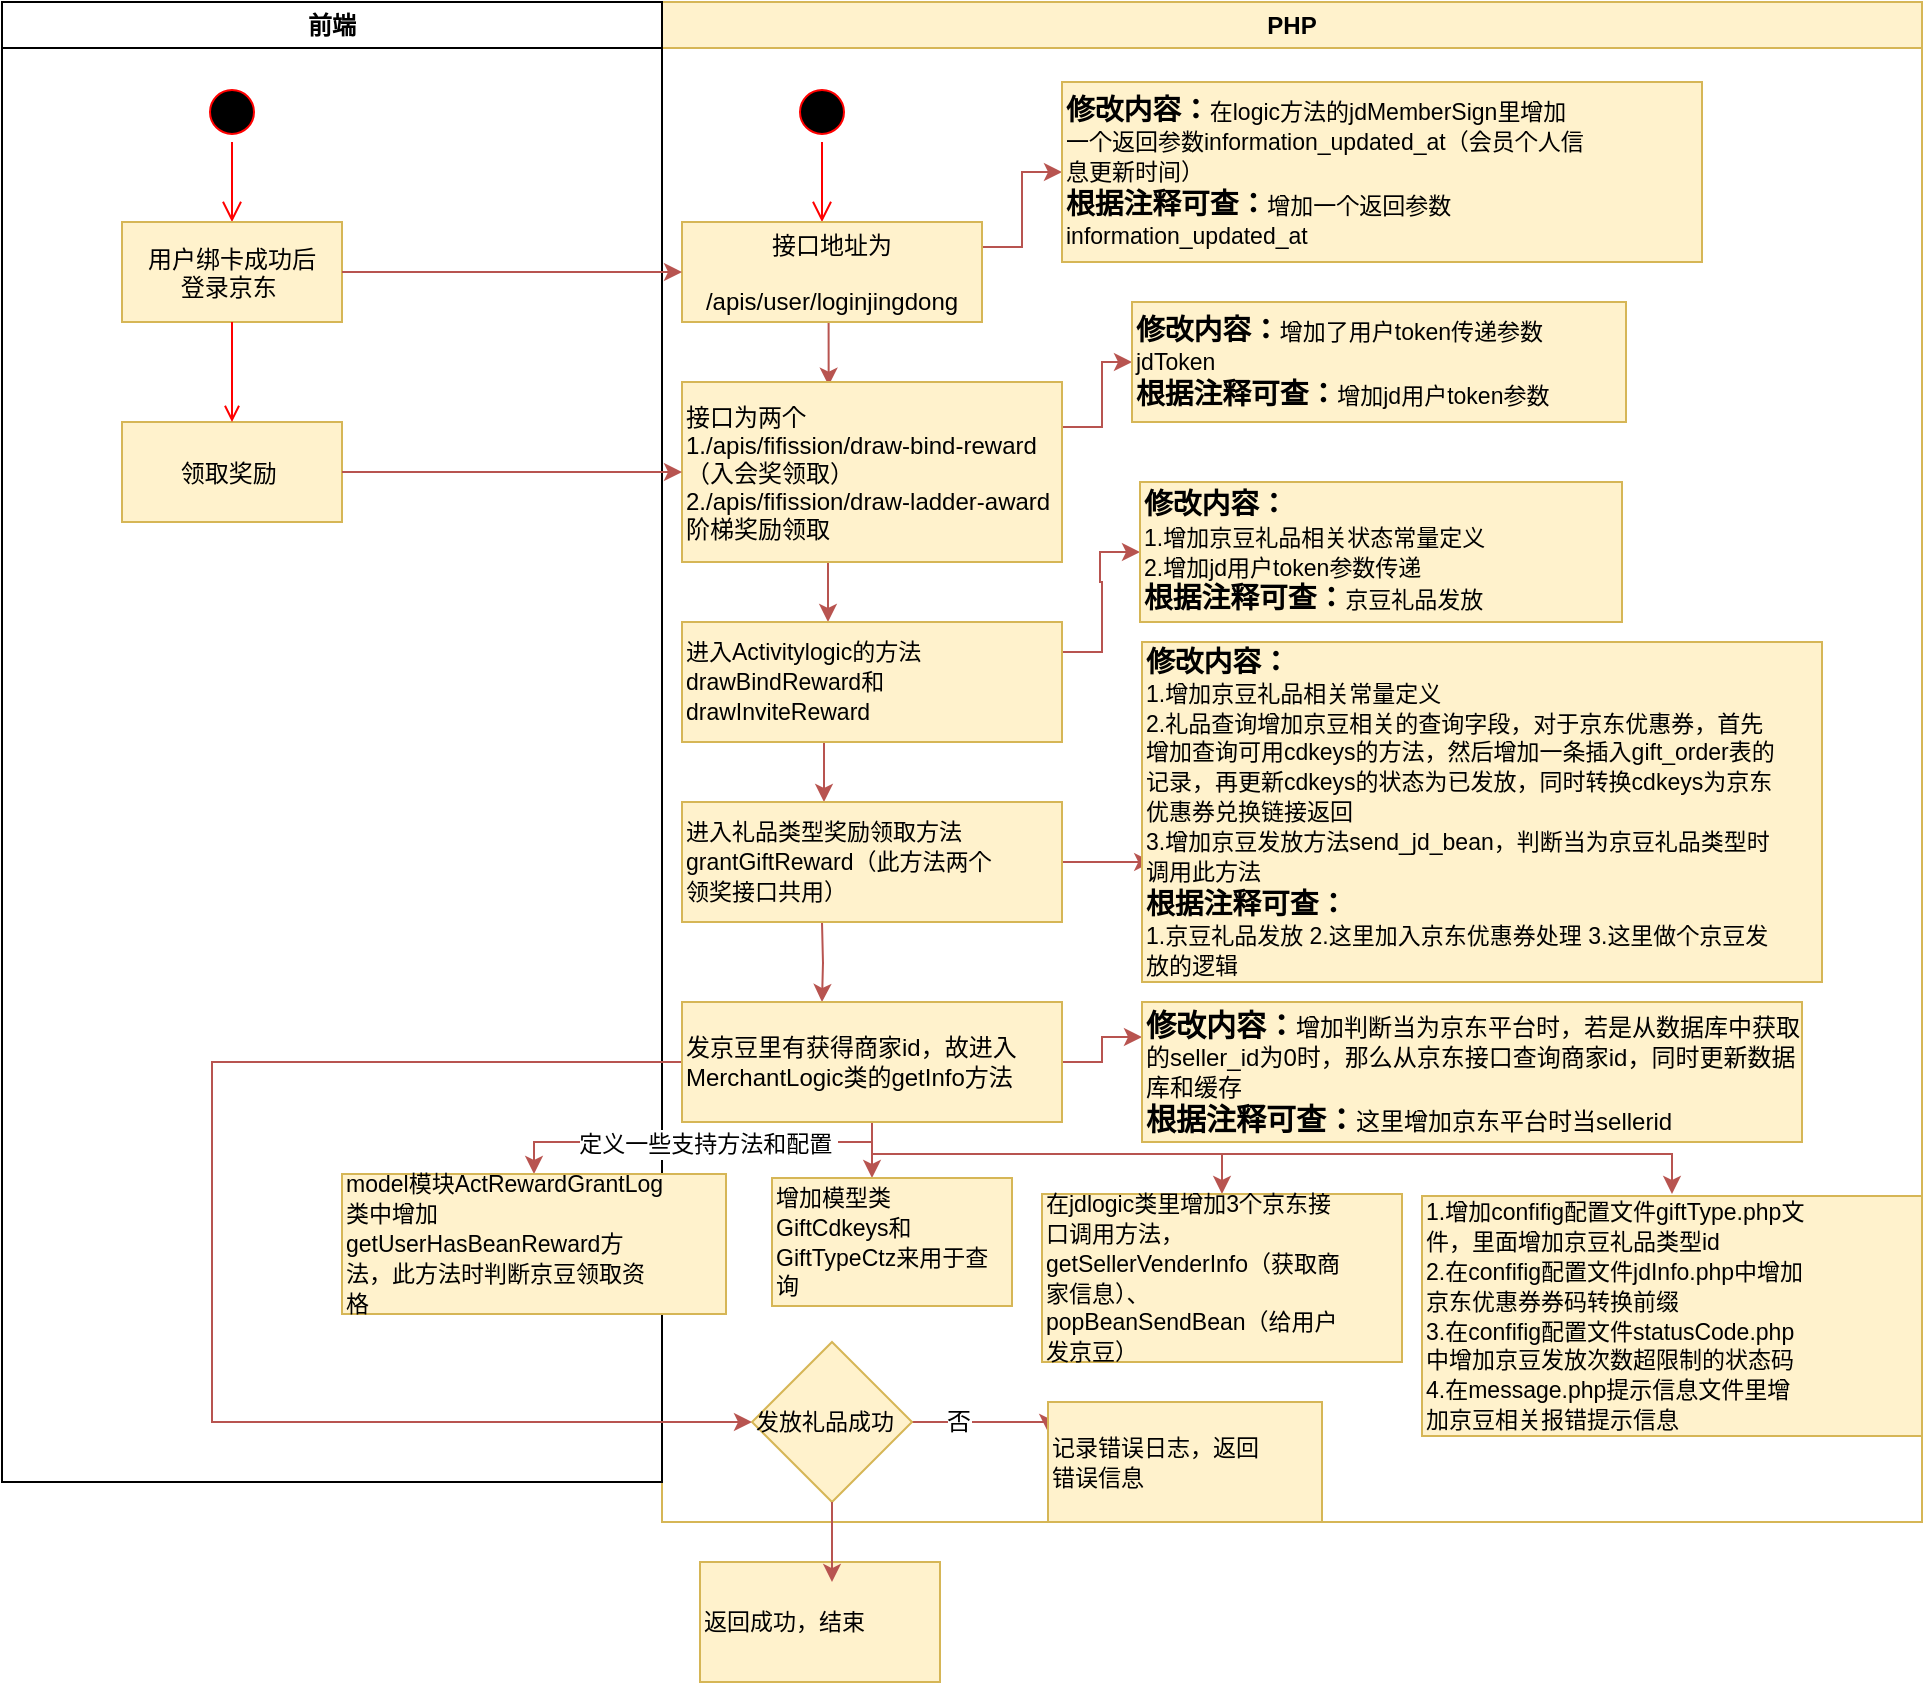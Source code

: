 <mxfile version="12.2.6" type="github" pages="1">
  <diagram name="Page-1" id="e7e014a7-5840-1c2e-5031-d8a46d1fe8dd">
    <mxGraphModel dx="1024" dy="534" grid="1" gridSize="10" guides="1" tooltips="1" connect="1" arrows="1" fold="1" page="1" pageScale="1" pageWidth="1169" pageHeight="826" background="#ffffff" math="0" shadow="0">
      <root>
        <mxCell id="0"/>
        <mxCell id="1" parent="0"/>
        <mxCell id="3" value="PHP" style="swimlane;whiteSpace=wrap;startSize=23;fillColor=#fff2cc;strokeColor=#d6b656;" parent="1" vertex="1">
          <mxGeometry x="445" y="60" width="630" height="760" as="geometry"/>
        </mxCell>
        <mxCell id="13" value="" style="ellipse;shape=startState;fillColor=#000000;strokeColor=#ff0000;" parent="3" vertex="1">
          <mxGeometry x="65" y="40" width="30" height="30" as="geometry"/>
        </mxCell>
        <mxCell id="14" value="" style="edgeStyle=elbowEdgeStyle;elbow=horizontal;verticalAlign=bottom;endArrow=open;endSize=8;strokeColor=#FF0000;endFill=1;rounded=0" parent="3" source="13" target="15" edge="1">
          <mxGeometry x="40" y="20" as="geometry">
            <mxPoint x="55" y="90" as="targetPoint"/>
          </mxGeometry>
        </mxCell>
        <mxCell id="b-QFcm2JvLzsRYaDSQOh-45" style="edgeStyle=orthogonalEdgeStyle;rounded=0;orthogonalLoop=1;jettySize=auto;html=1;exitX=1;exitY=0.25;exitDx=0;exitDy=0;entryX=0;entryY=0.5;entryDx=0;entryDy=0;fillColor=#f8cecc;strokeColor=#b85450;" edge="1" parent="3" source="15" target="b-QFcm2JvLzsRYaDSQOh-43">
          <mxGeometry relative="1" as="geometry"/>
        </mxCell>
        <mxCell id="b-QFcm2JvLzsRYaDSQOh-48" style="edgeStyle=orthogonalEdgeStyle;rounded=0;orthogonalLoop=1;jettySize=auto;html=1;exitX=0.5;exitY=1;exitDx=0;exitDy=0;entryX=0.386;entryY=0.02;entryDx=0;entryDy=0;entryPerimeter=0;fillColor=#f8cecc;strokeColor=#b85450;" edge="1" parent="3" source="15" target="16">
          <mxGeometry relative="1" as="geometry"/>
        </mxCell>
        <mxCell id="15" value="接⼝地址为&#xa;&#xa;/apis/user/loginjingdong" style="fillColor=#fff2cc;strokeColor=#d6b656;" parent="3" vertex="1">
          <mxGeometry x="10" y="110" width="150" height="50" as="geometry"/>
        </mxCell>
        <mxCell id="b-QFcm2JvLzsRYaDSQOh-51" style="edgeStyle=orthogonalEdgeStyle;rounded=0;orthogonalLoop=1;jettySize=auto;html=1;exitX=1;exitY=0.25;exitDx=0;exitDy=0;entryX=0;entryY=0.5;entryDx=0;entryDy=0;fillColor=#f8cecc;strokeColor=#b85450;" edge="1" parent="3" source="16" target="b-QFcm2JvLzsRYaDSQOh-49">
          <mxGeometry relative="1" as="geometry"/>
        </mxCell>
        <mxCell id="b-QFcm2JvLzsRYaDSQOh-53" style="edgeStyle=orthogonalEdgeStyle;rounded=0;orthogonalLoop=1;jettySize=auto;html=1;exitX=0.5;exitY=1;exitDx=0;exitDy=0;entryX=0.5;entryY=0;entryDx=0;entryDy=0;fillColor=#f8cecc;strokeColor=#b85450;" edge="1" parent="3">
          <mxGeometry relative="1" as="geometry">
            <mxPoint x="83" y="280" as="sourcePoint"/>
            <mxPoint x="83" y="310" as="targetPoint"/>
          </mxGeometry>
        </mxCell>
        <mxCell id="16" value="接⼝为两个&#xa;1./apis/fifission/draw-bind-reward&#xa;（⼊会奖领取）&#xa;2./apis/fifission/draw-ladder-award&#xa;阶梯奖励领取 " style="align=left;fillColor=#fff2cc;strokeColor=#d6b656;" parent="3" vertex="1">
          <mxGeometry x="10" y="190" width="190" height="90" as="geometry"/>
        </mxCell>
        <mxCell id="b-QFcm2JvLzsRYaDSQOh-43" value="&lt;div&gt;&lt;span style=&quot;font-size: 10.791pt&quot;&gt;&lt;b&gt;修改内容：&lt;/b&gt;&lt;/span&gt;&lt;span style=&quot;font-size: 8.633pt&quot;&gt;在&lt;/span&gt;&lt;span style=&quot;font-size: 8.633pt&quot;&gt;logic&lt;/span&gt;&lt;span style=&quot;font-size: 8.633pt&quot;&gt;⽅法的&lt;/span&gt;&lt;span style=&quot;font-size: 8.633pt&quot;&gt;jdMemberSign&lt;/span&gt;&lt;span style=&quot;font-size: 8.633pt&quot;&gt;⾥增加&lt;br&gt;&lt;/span&gt;&lt;/div&gt;&lt;div&gt;&lt;span style=&quot;font-size: 8.633pt&quot;&gt;⼀个返回参数&lt;/span&gt;&lt;span style=&quot;font-size: 8.633pt&quot;&gt;information_updated_at&lt;/span&gt;&lt;span style=&quot;font-size: 8.633pt&quot;&gt;（会员个⼈信&lt;br&gt;&lt;/span&gt;&lt;/div&gt;&lt;div&gt;&lt;span style=&quot;font-size: 8.633pt&quot;&gt;息更新时间） &lt;/span&gt;&lt;/div&gt;&lt;div&gt;&lt;span style=&quot;font-size: 10.791pt&quot;&gt;&lt;b&gt;根据注释可查：&lt;/b&gt;&lt;/span&gt;&lt;span style=&quot;font-size: 8.633pt&quot;&gt;增加⼀个返回参数&lt;br&gt;&lt;/span&gt;&lt;/div&gt;&lt;div&gt;&lt;span style=&quot;font-size: 8.633pt&quot;&gt;information_updated_at&amp;nbsp;&lt;/span&gt;&lt;/div&gt;" style="rounded=0;whiteSpace=wrap;html=1;align=left;fillColor=#fff2cc;strokeColor=#d6b656;" vertex="1" parent="3">
          <mxGeometry x="200" y="40" width="320" height="90" as="geometry"/>
        </mxCell>
        <mxCell id="b-QFcm2JvLzsRYaDSQOh-49" value="&lt;div&gt;&lt;span style=&quot;font-size: 10.791pt&quot;&gt;&lt;b&gt;修改内容：&lt;/b&gt;&lt;/span&gt;&lt;span style=&quot;font-size: 8.633pt&quot;&gt;增加了⽤户&lt;/span&gt;&lt;span style=&quot;font-size: 8.633pt&quot;&gt;token&lt;/span&gt;&lt;span style=&quot;font-size: 8.633pt&quot;&gt;传递参数&lt;br&gt;&lt;/span&gt;&lt;/div&gt;&lt;div&gt;&lt;span style=&quot;font-size: 11.51px&quot;&gt;jdToken&lt;/span&gt;&lt;br&gt;&lt;/div&gt;&lt;div&gt;&lt;span style=&quot;font-size: 10.791pt&quot;&gt;&lt;b&gt;根据注释可查：&lt;/b&gt;&lt;/span&gt;&lt;span style=&quot;font-size: 8.633pt&quot;&gt;增加&lt;/span&gt;&lt;span style=&quot;font-size: 8.633pt&quot;&gt;jd&lt;/span&gt;&lt;span style=&quot;font-size: 8.633pt&quot;&gt;⽤户&lt;/span&gt;&lt;span style=&quot;font-size: 8.633pt&quot;&gt;token&lt;/span&gt;&lt;span style=&quot;font-size: 8.633pt&quot;&gt;参数&amp;nbsp;&lt;/span&gt;&lt;/div&gt;" style="rounded=0;whiteSpace=wrap;html=1;align=left;fillColor=#fff2cc;strokeColor=#d6b656;" vertex="1" parent="3">
          <mxGeometry x="235" y="150" width="247" height="60" as="geometry"/>
        </mxCell>
        <mxCell id="b-QFcm2JvLzsRYaDSQOh-55" style="edgeStyle=orthogonalEdgeStyle;rounded=0;orthogonalLoop=1;jettySize=auto;html=1;exitX=1;exitY=0.25;exitDx=0;exitDy=0;entryX=0;entryY=0.5;entryDx=0;entryDy=0;fillColor=#f8cecc;strokeColor=#b85450;" edge="1" parent="3" source="b-QFcm2JvLzsRYaDSQOh-52" target="b-QFcm2JvLzsRYaDSQOh-54">
          <mxGeometry relative="1" as="geometry"/>
        </mxCell>
        <mxCell id="b-QFcm2JvLzsRYaDSQOh-57" style="edgeStyle=orthogonalEdgeStyle;rounded=0;orthogonalLoop=1;jettySize=auto;html=1;exitX=0.5;exitY=1;exitDx=0;exitDy=0;entryX=0.5;entryY=0;entryDx=0;entryDy=0;fillColor=#f8cecc;strokeColor=#b85450;" edge="1" parent="3">
          <mxGeometry relative="1" as="geometry">
            <mxPoint x="81" y="370" as="sourcePoint"/>
            <mxPoint x="81" y="400" as="targetPoint"/>
          </mxGeometry>
        </mxCell>
        <mxCell id="b-QFcm2JvLzsRYaDSQOh-52" value="&lt;div&gt;&lt;span style=&quot;font-size: 8.633pt&quot;&gt;进⼊&lt;/span&gt;&lt;span style=&quot;font-size: 8.633pt&quot;&gt;Activitylogic&lt;/span&gt;&lt;span style=&quot;font-size: 8.633pt&quot;&gt;的⽅法&lt;br/&gt;&lt;/span&gt;&lt;/div&gt;&lt;div&gt;&lt;span style=&quot;font-size: 8.633pt&quot;&gt;drawBindReward&lt;/span&gt;&lt;span style=&quot;font-size: 8.633pt&quot;&gt;和&lt;br/&gt;&lt;/span&gt;&lt;/div&gt;&lt;div&gt;&lt;span style=&quot;font-size: 8.633pt&quot;&gt;drawInviteReward&amp;nbsp;&lt;/span&gt;&lt;/div&gt;" style="rounded=0;whiteSpace=wrap;html=1;align=left;fillColor=#fff2cc;strokeColor=#d6b656;" vertex="1" parent="3">
          <mxGeometry x="10" y="310" width="190" height="60" as="geometry"/>
        </mxCell>
        <mxCell id="b-QFcm2JvLzsRYaDSQOh-54" value="&lt;div&gt;&lt;span style=&quot;font-size: 10.791pt&quot;&gt;&lt;b&gt;修改内容：&lt;/b&gt;&lt;br&gt;&lt;/span&gt;&lt;/div&gt;&lt;div&gt;&lt;span style=&quot;font-size: 8.633pt&quot;&gt;1.&lt;/span&gt;&lt;span style=&quot;font-size: 8.633pt&quot;&gt;增加京⾖礼品相关状态常量定义&lt;br&gt;&lt;/span&gt;&lt;/div&gt;&lt;div&gt;&lt;span style=&quot;font-size: 8.633pt&quot;&gt;2.&lt;/span&gt;&lt;span style=&quot;font-size: 8.633pt&quot;&gt;增加&lt;/span&gt;&lt;span style=&quot;font-size: 8.633pt&quot;&gt;jd&lt;/span&gt;&lt;span style=&quot;font-size: 8.633pt&quot;&gt;⽤户&lt;/span&gt;&lt;span style=&quot;font-size: 8.633pt&quot;&gt;token&lt;/span&gt;&lt;span style=&quot;font-size: 8.633pt&quot;&gt;参数传递 &lt;/span&gt;&lt;/div&gt;&lt;div&gt;&lt;span style=&quot;font-size: 10.791pt&quot;&gt;&lt;b&gt;根据注释可查：&lt;/b&gt;&lt;/span&gt;&lt;span style=&quot;font-size: 8.633pt&quot;&gt;京⾖礼品发放&amp;nbsp;&lt;/span&gt;&lt;/div&gt;" style="rounded=0;whiteSpace=wrap;html=1;align=left;fillColor=#fff2cc;strokeColor=#d6b656;" vertex="1" parent="3">
          <mxGeometry x="239" y="240" width="241" height="70" as="geometry"/>
        </mxCell>
        <mxCell id="b-QFcm2JvLzsRYaDSQOh-60" style="edgeStyle=orthogonalEdgeStyle;rounded=0;orthogonalLoop=1;jettySize=auto;html=1;exitX=1;exitY=0.5;exitDx=0;exitDy=0;entryX=0.015;entryY=0.647;entryDx=0;entryDy=0;entryPerimeter=0;fillColor=#f8cecc;strokeColor=#b85450;" edge="1" parent="3" source="b-QFcm2JvLzsRYaDSQOh-56" target="b-QFcm2JvLzsRYaDSQOh-58">
          <mxGeometry relative="1" as="geometry"/>
        </mxCell>
        <mxCell id="b-QFcm2JvLzsRYaDSQOh-63" style="edgeStyle=orthogonalEdgeStyle;rounded=0;orthogonalLoop=1;jettySize=auto;html=1;exitX=0.5;exitY=1;exitDx=0;exitDy=0;fillColor=#f8cecc;strokeColor=#b85450;" edge="1" parent="3">
          <mxGeometry relative="1" as="geometry">
            <mxPoint x="80" y="460" as="sourcePoint"/>
            <mxPoint x="80" y="500" as="targetPoint"/>
          </mxGeometry>
        </mxCell>
        <mxCell id="b-QFcm2JvLzsRYaDSQOh-56" value="&lt;div&gt;&lt;span style=&quot;font-size: 8.633pt&quot;&gt;进⼊礼品类型奖励领取⽅法&lt;br/&gt;&lt;/span&gt;&lt;/div&gt;&lt;div&gt;&lt;span style=&quot;font-size: 8.633pt&quot;&gt;grantGiftReward&lt;/span&gt;&lt;span style=&quot;font-size: 8.633pt&quot;&gt;（此⽅法两个&lt;br/&gt;&lt;/span&gt;&lt;/div&gt;&lt;div&gt;&lt;span style=&quot;font-size: 8.633pt&quot;&gt;领奖接⼝共⽤）&amp;nbsp;&lt;/span&gt;&lt;/div&gt;" style="rounded=0;whiteSpace=wrap;html=1;align=left;fillColor=#fff2cc;strokeColor=#d6b656;" vertex="1" parent="3">
          <mxGeometry x="10" y="400" width="190" height="60" as="geometry"/>
        </mxCell>
        <mxCell id="b-QFcm2JvLzsRYaDSQOh-58" value="&lt;div&gt;&lt;span style=&quot;font-size: 10.791pt&quot;&gt;&lt;b&gt;修改内容：&lt;/b&gt;&lt;br&gt;&lt;/span&gt;&lt;/div&gt;&lt;div&gt;&lt;span style=&quot;font-size: 8.633pt&quot;&gt;1.&lt;/span&gt;&lt;span style=&quot;font-size: 8.633pt&quot;&gt;增加京⾖礼品相关常量定义&lt;br&gt;&lt;/span&gt;&lt;/div&gt;&lt;div&gt;&lt;span style=&quot;font-size: 8.633pt&quot;&gt;2.&lt;/span&gt;&lt;span style=&quot;font-size: 8.633pt&quot;&gt;礼品查询增加京⾖相关的查询字段，对于京东优惠券，⾸先 &lt;/span&gt;&lt;/div&gt;&lt;div&gt;&lt;span style=&quot;font-size: 8.633pt&quot;&gt;增加查询可⽤&lt;/span&gt;&lt;span style=&quot;font-size: 8.633pt&quot;&gt;cdkeys&lt;/span&gt;&lt;span style=&quot;font-size: 8.633pt&quot;&gt;的⽅法，然后增加⼀条插⼊&lt;/span&gt;&lt;span style=&quot;font-size: 8.633pt&quot;&gt;gift_order&lt;/span&gt;&lt;span style=&quot;font-size: 8.633pt&quot;&gt;表的 &lt;/span&gt;&lt;/div&gt;&lt;div&gt;&lt;span style=&quot;font-size: 8.633pt&quot;&gt;记录，再更新&lt;/span&gt;&lt;span style=&quot;font-size: 8.633pt&quot;&gt;cdkeys&lt;/span&gt;&lt;span style=&quot;font-size: 8.633pt&quot;&gt;的状态为已发放，同时转换&lt;/span&gt;&lt;span style=&quot;font-size: 8.633pt&quot;&gt;cdkeys&lt;/span&gt;&lt;span style=&quot;font-size: 8.633pt&quot;&gt;为京东 &lt;/span&gt;&lt;/div&gt;&lt;div&gt;&lt;span style=&quot;font-size: 8.633pt&quot;&gt;优惠券兑换链接返回&lt;br&gt;&lt;/span&gt;&lt;/div&gt;&lt;div&gt;&lt;span style=&quot;font-size: 8.633pt&quot;&gt;3.&lt;/span&gt;&lt;span style=&quot;font-size: 8.633pt&quot;&gt;增加京⾖发放⽅法&lt;/span&gt;&lt;span style=&quot;font-size: 8.633pt&quot;&gt;send_jd_bean&lt;/span&gt;&lt;span style=&quot;font-size: 8.633pt&quot;&gt;，判断当为京⾖礼品类型时 &lt;/span&gt;&lt;/div&gt;&lt;div&gt;&lt;span style=&quot;font-size: 8.633pt&quot;&gt;调⽤此⽅法 &lt;/span&gt;&lt;/div&gt;&lt;div&gt;&lt;span style=&quot;font-size: 10.791pt&quot;&gt;&lt;b&gt;根据注释可查：&lt;/b&gt;&lt;br&gt;&lt;/span&gt;&lt;/div&gt;&lt;div&gt;&lt;span style=&quot;font-size: 8.633pt&quot;&gt;1.&lt;/span&gt;&lt;span style=&quot;font-size: 8.633pt&quot;&gt;京⾖礼品发放&lt;/span&gt;&lt;span style=&quot;font-size: 8.633pt&quot;&gt; 2.&lt;/span&gt;&lt;span style=&quot;font-size: 8.633pt&quot;&gt;这⾥加⼊京东优惠券处理&lt;/span&gt;&lt;span style=&quot;font-size: 8.633pt&quot;&gt; 3.&lt;/span&gt;&lt;span style=&quot;font-size: 8.633pt&quot;&gt;这⾥做个京⾖发 &lt;/span&gt;&lt;/div&gt;&lt;div&gt;&lt;span style=&quot;font-size: 8.633pt&quot;&gt;放的逻辑&amp;nbsp;&lt;/span&gt;&lt;/div&gt;" style="rounded=0;whiteSpace=wrap;html=1;align=left;fillColor=#fff2cc;strokeColor=#d6b656;" vertex="1" parent="3">
          <mxGeometry x="240" y="320" width="340" height="170" as="geometry"/>
        </mxCell>
        <mxCell id="2" value="前端" style="swimlane;whiteSpace=wrap" parent="3" vertex="1">
          <mxGeometry x="-330" width="330" height="740" as="geometry"/>
        </mxCell>
        <mxCell id="5" value="" style="ellipse;shape=startState;fillColor=#000000;strokeColor=#ff0000;" parent="2" vertex="1">
          <mxGeometry x="100" y="40" width="30" height="30" as="geometry"/>
        </mxCell>
        <mxCell id="6" value="" style="edgeStyle=elbowEdgeStyle;elbow=horizontal;verticalAlign=bottom;endArrow=open;endSize=8;strokeColor=#FF0000;endFill=1;rounded=0" parent="2" source="5" target="7" edge="1">
          <mxGeometry x="100" y="40" as="geometry">
            <mxPoint x="115" y="110" as="targetPoint"/>
          </mxGeometry>
        </mxCell>
        <mxCell id="7" value="⽤户绑卡成功后 &#xa;登录京东 " style="fillColor=#fff2cc;strokeColor=#d6b656;" parent="2" vertex="1">
          <mxGeometry x="60" y="110" width="110" height="50" as="geometry"/>
        </mxCell>
        <mxCell id="8" value="领取奖励 " style="fillColor=#fff2cc;strokeColor=#d6b656;" parent="2" vertex="1">
          <mxGeometry x="60" y="210" width="110" height="50" as="geometry"/>
        </mxCell>
        <mxCell id="9" value="" style="endArrow=open;strokeColor=#FF0000;endFill=1;rounded=0" parent="2" source="7" target="8" edge="1">
          <mxGeometry relative="1" as="geometry"/>
        </mxCell>
        <mxCell id="b-QFcm2JvLzsRYaDSQOh-41" style="edgeStyle=orthogonalEdgeStyle;rounded=0;orthogonalLoop=1;jettySize=auto;html=1;exitX=1;exitY=0.5;exitDx=0;exitDy=0;entryX=0;entryY=0.5;entryDx=0;entryDy=0;fillColor=#f8cecc;strokeColor=#b85450;" edge="1" parent="3" source="7" target="15">
          <mxGeometry relative="1" as="geometry"/>
        </mxCell>
        <mxCell id="b-QFcm2JvLzsRYaDSQOh-47" style="edgeStyle=orthogonalEdgeStyle;rounded=0;orthogonalLoop=1;jettySize=auto;html=1;exitX=1;exitY=0.5;exitDx=0;exitDy=0;entryX=0;entryY=0.5;entryDx=0;entryDy=0;fillColor=#f8cecc;strokeColor=#b85450;" edge="1" parent="3" source="8" target="16">
          <mxGeometry relative="1" as="geometry"/>
        </mxCell>
        <mxCell id="b-QFcm2JvLzsRYaDSQOh-65" style="edgeStyle=orthogonalEdgeStyle;rounded=0;orthogonalLoop=1;jettySize=auto;html=1;exitX=1;exitY=0.5;exitDx=0;exitDy=0;entryX=0;entryY=0.25;entryDx=0;entryDy=0;fillColor=#f8cecc;strokeColor=#b85450;" edge="1" parent="3" source="b-QFcm2JvLzsRYaDSQOh-62" target="b-QFcm2JvLzsRYaDSQOh-64">
          <mxGeometry relative="1" as="geometry"/>
        </mxCell>
        <mxCell id="b-QFcm2JvLzsRYaDSQOh-67" style="edgeStyle=orthogonalEdgeStyle;rounded=0;orthogonalLoop=1;jettySize=auto;html=1;exitX=0.5;exitY=1;exitDx=0;exitDy=0;fillColor=#f8cecc;strokeColor=#b85450;" edge="1" parent="3" source="b-QFcm2JvLzsRYaDSQOh-62" target="b-QFcm2JvLzsRYaDSQOh-66">
          <mxGeometry relative="1" as="geometry">
            <Array as="points">
              <mxPoint x="105" y="570"/>
              <mxPoint x="-64" y="570"/>
            </Array>
          </mxGeometry>
        </mxCell>
        <mxCell id="b-QFcm2JvLzsRYaDSQOh-68" value="&lt;div&gt;&lt;span style=&quot;font-size: 8.633pt&quot;&gt;定义⼀些⽀持⽅法和配置&amp;nbsp;&lt;/span&gt;&lt;/div&gt;" style="text;html=1;resizable=0;points=[];align=center;verticalAlign=middle;labelBackgroundColor=#ffffff;" vertex="1" connectable="0" parent="b-QFcm2JvLzsRYaDSQOh-67">
          <mxGeometry x="0.227" y="1" relative="1" as="geometry">
            <mxPoint x="27" as="offset"/>
          </mxGeometry>
        </mxCell>
        <mxCell id="b-QFcm2JvLzsRYaDSQOh-70" style="edgeStyle=orthogonalEdgeStyle;rounded=0;orthogonalLoop=1;jettySize=auto;html=1;exitX=0.5;exitY=1;exitDx=0;exitDy=0;entryX=0.41;entryY=-0.003;entryDx=0;entryDy=0;entryPerimeter=0;fillColor=#f8cecc;strokeColor=#b85450;" edge="1" parent="3">
          <mxGeometry relative="1" as="geometry">
            <mxPoint x="106" y="560" as="sourcePoint"/>
            <mxPoint x="105" y="588" as="targetPoint"/>
          </mxGeometry>
        </mxCell>
        <mxCell id="b-QFcm2JvLzsRYaDSQOh-72" style="edgeStyle=orthogonalEdgeStyle;rounded=0;orthogonalLoop=1;jettySize=auto;html=1;exitX=0.5;exitY=1;exitDx=0;exitDy=0;entryX=0.5;entryY=0;entryDx=0;entryDy=0;fillColor=#f8cecc;strokeColor=#b85450;" edge="1" parent="3" source="b-QFcm2JvLzsRYaDSQOh-62" target="b-QFcm2JvLzsRYaDSQOh-71">
          <mxGeometry relative="1" as="geometry">
            <Array as="points">
              <mxPoint x="105" y="576"/>
              <mxPoint x="280" y="576"/>
            </Array>
          </mxGeometry>
        </mxCell>
        <mxCell id="b-QFcm2JvLzsRYaDSQOh-74" style="edgeStyle=orthogonalEdgeStyle;rounded=0;orthogonalLoop=1;jettySize=auto;html=1;exitX=0.5;exitY=1;exitDx=0;exitDy=0;entryX=0.5;entryY=0;entryDx=0;entryDy=0;fillColor=#f8cecc;strokeColor=#b85450;" edge="1" parent="3">
          <mxGeometry relative="1" as="geometry">
            <mxPoint x="105" y="556" as="sourcePoint"/>
            <mxPoint x="505" y="596" as="targetPoint"/>
            <Array as="points">
              <mxPoint x="105" y="576"/>
              <mxPoint x="505" y="576"/>
            </Array>
          </mxGeometry>
        </mxCell>
        <mxCell id="b-QFcm2JvLzsRYaDSQOh-76" style="edgeStyle=orthogonalEdgeStyle;rounded=0;orthogonalLoop=1;jettySize=auto;html=1;exitX=0;exitY=0.5;exitDx=0;exitDy=0;entryX=0;entryY=0.5;entryDx=0;entryDy=0;fillColor=#f8cecc;strokeColor=#b85450;" edge="1" parent="3" source="b-QFcm2JvLzsRYaDSQOh-62" target="b-QFcm2JvLzsRYaDSQOh-75">
          <mxGeometry relative="1" as="geometry">
            <Array as="points">
              <mxPoint x="-225" y="530"/>
              <mxPoint x="-225" y="710"/>
            </Array>
          </mxGeometry>
        </mxCell>
        <mxCell id="b-QFcm2JvLzsRYaDSQOh-62" value="发京豆里有获得商家id，故进入MerchantLogic类的getInfo方法" style="rounded=0;whiteSpace=wrap;html=1;align=left;fillColor=#fff2cc;strokeColor=#d6b656;" vertex="1" parent="3">
          <mxGeometry x="10" y="500" width="190" height="60" as="geometry"/>
        </mxCell>
        <mxCell id="b-QFcm2JvLzsRYaDSQOh-64" value="&lt;b&gt;&lt;font style=&quot;font-size: 15px&quot;&gt;修改内容：&lt;/font&gt;&lt;/b&gt;增加判断当为京东平台时，若是从数据库中获取的seller_id为0时，那么从京东接口查询商家id，同时更新数据库和缓存&lt;br&gt;&lt;b&gt;&lt;font style=&quot;font-size: 15px&quot;&gt;根据注释可查：&lt;/font&gt;&lt;/b&gt;这里增加京东平台时当sellerid" style="rounded=0;whiteSpace=wrap;html=1;align=left;fillColor=#fff2cc;strokeColor=#d6b656;" vertex="1" parent="3">
          <mxGeometry x="240" y="500" width="330" height="70" as="geometry"/>
        </mxCell>
        <mxCell id="b-QFcm2JvLzsRYaDSQOh-66" value="&lt;div&gt;&lt;span style=&quot;font-size: 8.633pt&quot;&gt;model&lt;/span&gt;&lt;span style=&quot;font-size: 8.633pt&quot;&gt;模块&lt;/span&gt;&lt;span style=&quot;font-size: 8.633pt&quot;&gt;ActRewardGrantLog&lt;br/&gt;&lt;/span&gt;&lt;/div&gt;&lt;div&gt;&lt;span style=&quot;font-size: 8.633pt&quot;&gt;类中增加&lt;br/&gt;&lt;/span&gt;&lt;/div&gt;&lt;div&gt;&lt;span style=&quot;font-size: 8.633pt&quot;&gt;getUserHasBeanReward&lt;/span&gt;&lt;span style=&quot;font-size: 8.633pt&quot;&gt;⽅ &lt;/span&gt;&lt;/div&gt;&lt;div&gt;&lt;span style=&quot;font-size: 8.633pt&quot;&gt;法，此⽅法时判断京⾖领取资 &lt;/span&gt;&lt;/div&gt;&lt;div&gt;&lt;span style=&quot;font-size: 8.633pt&quot;&gt;格&lt;/span&gt;&lt;/div&gt;" style="rounded=0;whiteSpace=wrap;html=1;align=left;fillColor=#fff2cc;strokeColor=#d6b656;" vertex="1" parent="3">
          <mxGeometry x="-160" y="586" width="192" height="70" as="geometry"/>
        </mxCell>
        <mxCell id="b-QFcm2JvLzsRYaDSQOh-69" value="&lt;div&gt;&lt;span style=&quot;font-size: 8.633pt&quot;&gt;增加模型类&lt;br/&gt;&lt;/span&gt;&lt;/div&gt;&lt;div&gt;&lt;span style=&quot;font-size: 8.633pt&quot;&gt;GiftCdkeys&lt;/span&gt;&lt;span style=&quot;font-size: 8.633pt&quot;&gt;和&lt;br/&gt;&lt;/span&gt;&lt;/div&gt;&lt;div&gt;&lt;span style=&quot;font-size: 8.633pt&quot;&gt;GiftTypeCtz&lt;/span&gt;&lt;span style=&quot;font-size: 8.633pt&quot;&gt;来⽤于查 &lt;/span&gt;&lt;/div&gt;&lt;div&gt;&lt;span style=&quot;font-size: 8.633pt&quot;&gt;询&amp;nbsp;&lt;/span&gt;&lt;/div&gt;" style="rounded=0;whiteSpace=wrap;html=1;align=left;fillColor=#fff2cc;strokeColor=#d6b656;" vertex="1" parent="3">
          <mxGeometry x="55" y="588" width="120" height="64" as="geometry"/>
        </mxCell>
        <mxCell id="b-QFcm2JvLzsRYaDSQOh-71" value="&lt;div&gt;&lt;span style=&quot;font-size: 8.633pt&quot;&gt;在&lt;/span&gt;&lt;span style=&quot;font-size: 8.633pt&quot;&gt;jdlogic&lt;/span&gt;&lt;span style=&quot;font-size: 8.633pt&quot;&gt;类⾥增加&lt;/span&gt;&lt;span style=&quot;font-size: 8.633pt&quot;&gt;3&lt;/span&gt;&lt;span style=&quot;font-size: 8.633pt&quot;&gt;个京东接 &lt;/span&gt;&lt;/div&gt;&lt;div&gt;&lt;span style=&quot;font-size: 8.633pt&quot;&gt;⼝调⽤⽅法，&lt;/span&gt;&lt;/div&gt;&lt;div&gt;&lt;span style=&quot;font-size: 8.633pt&quot;&gt;getSellerVenderInfo&lt;/span&gt;&lt;span style=&quot;font-size: 8.633pt&quot;&gt;（获取商 &lt;/span&gt;&lt;/div&gt;&lt;div&gt;&lt;span style=&quot;font-size: 8.633pt&quot;&gt;家信息）、&lt;br&gt;&lt;/span&gt;&lt;/div&gt;&lt;div&gt;&lt;span style=&quot;font-size: 8.633pt&quot;&gt;popBeanSendBean&lt;/span&gt;&lt;span style=&quot;font-size: 8.633pt&quot;&gt;（给⽤户 &lt;/span&gt;&lt;/div&gt;&lt;div&gt;&lt;span style=&quot;font-size: 8.633pt&quot;&gt;发京⾖）&amp;nbsp;&lt;/span&gt;&lt;/div&gt;" style="rounded=0;whiteSpace=wrap;html=1;align=left;fillColor=#fff2cc;strokeColor=#d6b656;" vertex="1" parent="3">
          <mxGeometry x="190" y="596" width="180" height="84" as="geometry"/>
        </mxCell>
        <mxCell id="b-QFcm2JvLzsRYaDSQOh-73" value="&lt;div&gt;&lt;span style=&quot;font-size: 8.633pt&quot;&gt;1.&lt;/span&gt;&lt;span style=&quot;font-size: 8.633pt&quot;&gt;增加&lt;/span&gt;&lt;span style=&quot;font-size: 8.633pt&quot;&gt;confifig&lt;/span&gt;&lt;span style=&quot;font-size: 8.633pt&quot;&gt;配置⽂件&lt;/span&gt;&lt;span style=&quot;font-size: 8.633pt&quot;&gt;giftType.php&lt;/span&gt;&lt;span style=&quot;font-size: 8.633pt&quot;&gt;⽂ &lt;/span&gt;&lt;/div&gt;&lt;div&gt;&lt;span style=&quot;font-size: 8.633pt&quot;&gt;件，⾥⾯增加京⾖礼品类型&lt;/span&gt;&lt;span style=&quot;font-size: 8.633pt&quot;&gt;id&lt;br/&gt;&lt;/span&gt;&lt;/div&gt;&lt;div&gt;&lt;span style=&quot;font-size: 8.633pt&quot;&gt;2.&lt;/span&gt;&lt;span style=&quot;font-size: 8.633pt&quot;&gt;在&lt;/span&gt;&lt;span style=&quot;font-size: 8.633pt&quot;&gt;confifig&lt;/span&gt;&lt;span style=&quot;font-size: 8.633pt&quot;&gt;配置⽂件&lt;/span&gt;&lt;span style=&quot;font-size: 8.633pt&quot;&gt;jdInfo.php&lt;/span&gt;&lt;span style=&quot;font-size: 8.633pt&quot;&gt;中增加 &lt;/span&gt;&lt;/div&gt;&lt;div&gt;&lt;span style=&quot;font-size: 8.633pt&quot;&gt;京东优惠券券码转换前缀&lt;br/&gt;&lt;/span&gt;&lt;/div&gt;&lt;div&gt;&lt;span style=&quot;font-size: 8.633pt&quot;&gt;3.&lt;/span&gt;&lt;span style=&quot;font-size: 8.633pt&quot;&gt;在&lt;/span&gt;&lt;span style=&quot;font-size: 8.633pt&quot;&gt;confifig&lt;/span&gt;&lt;span style=&quot;font-size: 8.633pt&quot;&gt;配置⽂件&lt;/span&gt;&lt;span style=&quot;font-size: 8.633pt&quot;&gt;statusCode.php&lt;br/&gt;&lt;/span&gt;&lt;/div&gt;&lt;div&gt;&lt;span style=&quot;font-size: 8.633pt&quot;&gt;中增加京⾖发放次数超限制的状态码&lt;br/&gt;&lt;/span&gt;&lt;/div&gt;&lt;div&gt;&lt;span style=&quot;font-size: 8.633pt&quot;&gt;4.&lt;/span&gt;&lt;span style=&quot;font-size: 8.633pt&quot;&gt;在&lt;/span&gt;&lt;span style=&quot;font-size: 8.633pt&quot;&gt;message.php&lt;/span&gt;&lt;span style=&quot;font-size: 8.633pt&quot;&gt;提示信息⽂件⾥增 &lt;/span&gt;&lt;/div&gt;&lt;div&gt;&lt;span style=&quot;font-size: 8.633pt&quot;&gt;加京⾖相关报错提示信息&amp;nbsp;&lt;/span&gt;&lt;/div&gt;" style="rounded=0;whiteSpace=wrap;html=1;align=left;fillColor=#fff2cc;strokeColor=#d6b656;" vertex="1" parent="3">
          <mxGeometry x="380" y="597" width="250" height="120" as="geometry"/>
        </mxCell>
        <mxCell id="b-QFcm2JvLzsRYaDSQOh-80" style="edgeStyle=orthogonalEdgeStyle;rounded=0;orthogonalLoop=1;jettySize=auto;html=1;exitX=1;exitY=0.5;exitDx=0;exitDy=0;entryX=0;entryY=0.25;entryDx=0;entryDy=0;fillColor=#f8cecc;strokeColor=#b85450;" edge="1" parent="3" source="b-QFcm2JvLzsRYaDSQOh-75" target="b-QFcm2JvLzsRYaDSQOh-79">
          <mxGeometry relative="1" as="geometry">
            <Array as="points">
              <mxPoint x="193" y="710"/>
            </Array>
          </mxGeometry>
        </mxCell>
        <mxCell id="b-QFcm2JvLzsRYaDSQOh-81" value="否" style="text;html=1;resizable=0;points=[];align=center;verticalAlign=middle;labelBackgroundColor=#ffffff;" vertex="1" connectable="0" parent="b-QFcm2JvLzsRYaDSQOh-80">
          <mxGeometry x="-0.364" relative="1" as="geometry">
            <mxPoint as="offset"/>
          </mxGeometry>
        </mxCell>
        <mxCell id="b-QFcm2JvLzsRYaDSQOh-75" value="&lt;div&gt;&lt;span style=&quot;font-size: 8.633pt&quot;&gt;发放礼品成功&lt;/span&gt;&lt;/div&gt;" style="rhombus;whiteSpace=wrap;html=1;align=left;fillColor=#fff2cc;strokeColor=#d6b656;" vertex="1" parent="3">
          <mxGeometry x="45" y="670" width="80" height="80" as="geometry"/>
        </mxCell>
        <mxCell id="b-QFcm2JvLzsRYaDSQOh-79" value="&lt;div&gt;&lt;span style=&quot;font-size: 8.633pt&quot;&gt;记录错误⽇志，返回 &lt;/span&gt;&lt;/div&gt;&lt;div&gt;&lt;span style=&quot;font-size: 8.633pt&quot;&gt;错误信息&amp;nbsp;&lt;/span&gt;&lt;/div&gt;" style="rounded=0;whiteSpace=wrap;html=1;align=left;fillColor=#fff2cc;strokeColor=#d6b656;" vertex="1" parent="3">
          <mxGeometry x="193" y="700" width="137" height="60" as="geometry"/>
        </mxCell>
        <mxCell id="b-QFcm2JvLzsRYaDSQOh-77" value="&lt;div&gt;&lt;span style=&quot;font-size: 8.633pt&quot;&gt;返回成功，结束&lt;/span&gt;&lt;/div&gt;" style="rounded=0;whiteSpace=wrap;html=1;align=left;fillColor=#fff2cc;strokeColor=#d6b656;" vertex="1" parent="1">
          <mxGeometry x="464" y="840" width="120" height="60" as="geometry"/>
        </mxCell>
        <mxCell id="b-QFcm2JvLzsRYaDSQOh-78" style="edgeStyle=orthogonalEdgeStyle;rounded=0;orthogonalLoop=1;jettySize=auto;html=1;exitX=0.5;exitY=1;exitDx=0;exitDy=0;entryX=0.55;entryY=0.167;entryDx=0;entryDy=0;entryPerimeter=0;fillColor=#f8cecc;strokeColor=#b85450;" edge="1" parent="1" source="b-QFcm2JvLzsRYaDSQOh-75" target="b-QFcm2JvLzsRYaDSQOh-77">
          <mxGeometry relative="1" as="geometry"/>
        </mxCell>
      </root>
    </mxGraphModel>
  </diagram>
</mxfile>
